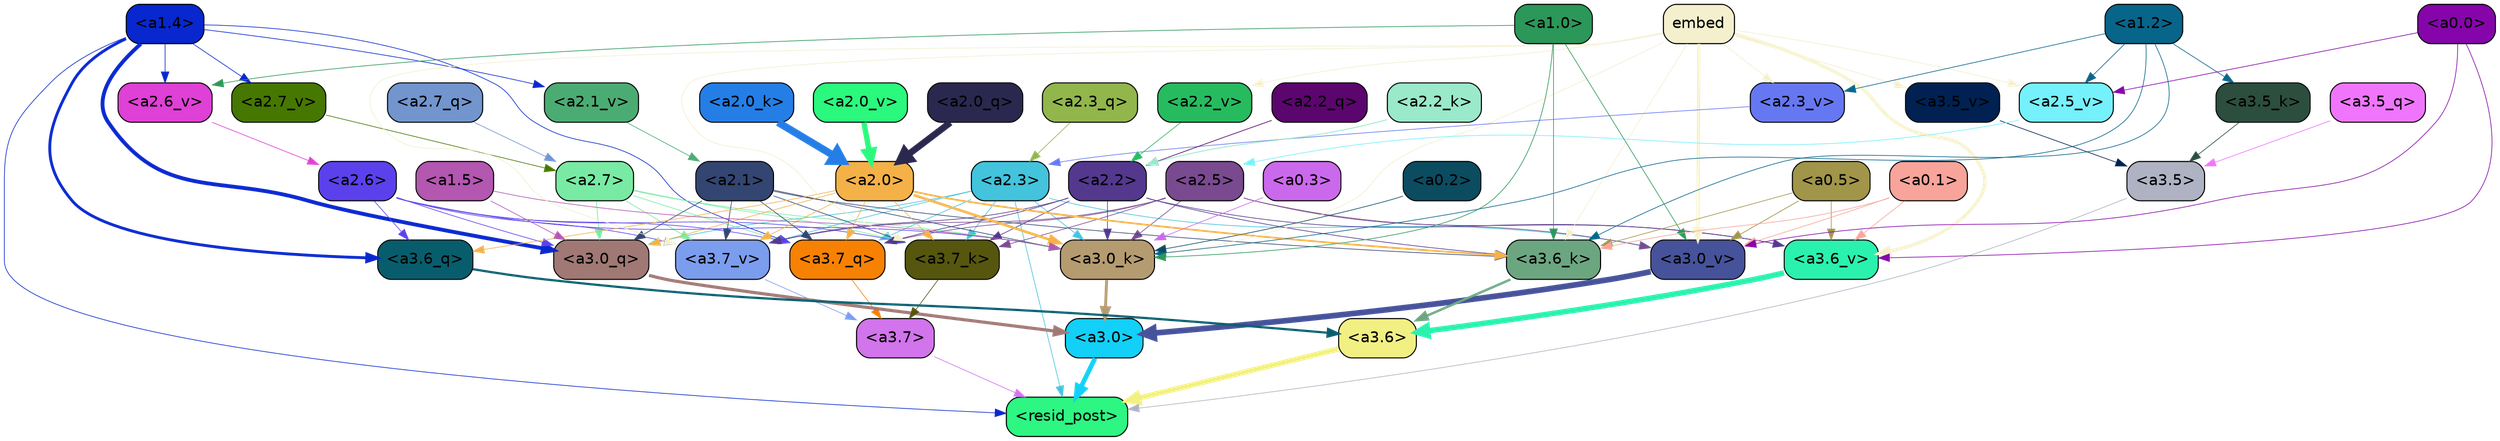 strict digraph "" {
	graph [bgcolor=transparent,
		layout=dot,
		overlap=false,
		splines=true
	];
	"<a3.7>"	[color=black,
		fillcolor="#d274eb",
		fontname=Helvetica,
		shape=box,
		style="filled, rounded"];
	"<resid_post>"	[color=black,
		fillcolor="#2df683",
		fontname=Helvetica,
		shape=box,
		style="filled, rounded"];
	"<a3.7>" -> "<resid_post>"	[color="#d274eb",
		penwidth=0.6];
	"<a3.6>"	[color=black,
		fillcolor="#f2f082",
		fontname=Helvetica,
		shape=box,
		style="filled, rounded"];
	"<a3.6>" -> "<resid_post>"	[color="#f2f082",
		penwidth=4.6696330308914185];
	"<a3.5>"	[color=black,
		fillcolor="#aeb2c2",
		fontname=Helvetica,
		shape=box,
		style="filled, rounded"];
	"<a3.5>" -> "<resid_post>"	[color="#aeb2c2",
		penwidth=0.6];
	"<a3.0>"	[color=black,
		fillcolor="#12d0f7",
		fontname=Helvetica,
		shape=box,
		style="filled, rounded"];
	"<a3.0>" -> "<resid_post>"	[color="#12d0f7",
		penwidth=4.282557368278503];
	"<a2.3>"	[color=black,
		fillcolor="#43c3dc",
		fontname=Helvetica,
		shape=box,
		style="filled, rounded"];
	"<a2.3>" -> "<resid_post>"	[color="#43c3dc",
		penwidth=0.6];
	"<a3.7_q>"	[color=black,
		fillcolor="#f78103",
		fontname=Helvetica,
		shape=box,
		style="filled, rounded"];
	"<a2.3>" -> "<a3.7_q>"	[color="#43c3dc",
		penwidth=0.6];
	"<a3.0_q>"	[color=black,
		fillcolor="#a07874",
		fontname=Helvetica,
		shape=box,
		style="filled, rounded"];
	"<a2.3>" -> "<a3.0_q>"	[color="#43c3dc",
		penwidth=0.6];
	"<a3.7_k>"	[color=black,
		fillcolor="#56560e",
		fontname=Helvetica,
		shape=box,
		style="filled, rounded"];
	"<a2.3>" -> "<a3.7_k>"	[color="#43c3dc",
		penwidth=0.6];
	"<a3.0_k>"	[color=black,
		fillcolor="#b59b70",
		fontname=Helvetica,
		shape=box,
		style="filled, rounded"];
	"<a2.3>" -> "<a3.0_k>"	[color="#43c3dc",
		penwidth=0.6];
	"<a3.7_v>"	[color=black,
		fillcolor="#7b9ded",
		fontname=Helvetica,
		shape=box,
		style="filled, rounded"];
	"<a2.3>" -> "<a3.7_v>"	[color="#43c3dc",
		penwidth=0.6];
	"<a3.0_v>"	[color=black,
		fillcolor="#46529a",
		fontname=Helvetica,
		shape=box,
		style="filled, rounded"];
	"<a2.3>" -> "<a3.0_v>"	[color="#43c3dc",
		penwidth=0.6];
	"<a1.4>"	[color=black,
		fillcolor="#0827ce",
		fontname=Helvetica,
		shape=box,
		style="filled, rounded"];
	"<a1.4>" -> "<resid_post>"	[color="#0827ce",
		penwidth=0.6];
	"<a1.4>" -> "<a3.7_q>"	[color="#0827ce",
		penwidth=0.6];
	"<a3.6_q>"	[color=black,
		fillcolor="#085d6d",
		fontname=Helvetica,
		shape=box,
		style="filled, rounded"];
	"<a1.4>" -> "<a3.6_q>"	[color="#0827ce",
		penwidth=2.6073555648326874];
	"<a1.4>" -> "<a3.0_q>"	[color="#0827ce",
		penwidth=3.4971605762839317];
	"<a2.7_v>"	[color=black,
		fillcolor="#467700",
		fontname=Helvetica,
		shape=box,
		style="filled, rounded"];
	"<a1.4>" -> "<a2.7_v>"	[color="#0827ce",
		penwidth=0.6];
	"<a2.6_v>"	[color=black,
		fillcolor="#df40d5",
		fontname=Helvetica,
		shape=box,
		style="filled, rounded"];
	"<a1.4>" -> "<a2.6_v>"	[color="#0827ce",
		penwidth=0.6];
	"<a2.1_v>"	[color=black,
		fillcolor="#4bac73",
		fontname=Helvetica,
		shape=box,
		style="filled, rounded"];
	"<a1.4>" -> "<a2.1_v>"	[color="#0827ce",
		penwidth=0.6];
	"<a3.7_q>" -> "<a3.7>"	[color="#f78103",
		penwidth=0.6];
	"<a3.6_q>" -> "<a3.6>"	[color="#085d6d",
		penwidth=2.03758105635643];
	"<a3.5_q>"	[color=black,
		fillcolor="#ef76fc",
		fontname=Helvetica,
		shape=box,
		style="filled, rounded"];
	"<a3.5_q>" -> "<a3.5>"	[color="#ef76fc",
		penwidth=0.6];
	"<a3.0_q>" -> "<a3.0>"	[color="#a07874",
		penwidth=2.8638100624084473];
	"<a3.7_k>" -> "<a3.7>"	[color="#56560e",
		penwidth=0.6];
	"<a3.6_k>"	[color=black,
		fillcolor="#6ca681",
		fontname=Helvetica,
		shape=box,
		style="filled, rounded"];
	"<a3.6_k>" -> "<a3.6>"	[color="#6ca681",
		penwidth=2.174198240041733];
	"<a3.5_k>"	[color=black,
		fillcolor="#2c4e3f",
		fontname=Helvetica,
		shape=box,
		style="filled, rounded"];
	"<a3.5_k>" -> "<a3.5>"	[color="#2c4e3f",
		penwidth=0.6];
	"<a3.0_k>" -> "<a3.0>"	[color="#b59b70",
		penwidth=2.6274144649505615];
	"<a3.7_v>" -> "<a3.7>"	[color="#7b9ded",
		penwidth=0.6];
	"<a3.6_v>"	[color=black,
		fillcolor="#2af1ae",
		fontname=Helvetica,
		shape=box,
		style="filled, rounded"];
	"<a3.6_v>" -> "<a3.6>"	[color="#2af1ae",
		penwidth=5.002329230308533];
	"<a3.5_v>"	[color=black,
		fillcolor="#002152",
		fontname=Helvetica,
		shape=box,
		style="filled, rounded"];
	"<a3.5_v>" -> "<a3.5>"	[color="#002152",
		penwidth=0.6];
	"<a3.0_v>" -> "<a3.0>"	[color="#46529a",
		penwidth=5.188832879066467];
	"<a2.7>"	[color=black,
		fillcolor="#79eaa4",
		fontname=Helvetica,
		shape=box,
		style="filled, rounded"];
	"<a2.7>" -> "<a3.7_q>"	[color="#79eaa4",
		penwidth=0.6];
	"<a2.7>" -> "<a3.0_q>"	[color="#79eaa4",
		penwidth=0.6];
	"<a2.7>" -> "<a3.7_k>"	[color="#79eaa4",
		penwidth=0.6];
	"<a2.7>" -> "<a3.0_k>"	[color="#79eaa4",
		penwidth=0.6];
	"<a2.7>" -> "<a3.7_v>"	[color="#79eaa4",
		penwidth=0.6];
	"<a2.6>"	[color=black,
		fillcolor="#5b41eb",
		fontname=Helvetica,
		shape=box,
		style="filled, rounded"];
	"<a2.6>" -> "<a3.7_q>"	[color="#5b41eb",
		penwidth=0.6];
	"<a2.6>" -> "<a3.6_q>"	[color="#5b41eb",
		penwidth=0.6];
	"<a2.6>" -> "<a3.0_q>"	[color="#5b41eb",
		penwidth=0.6];
	"<a2.6>" -> "<a3.7_k>"	[color="#5b41eb",
		penwidth=0.6];
	"<a2.6>" -> "<a3.0_k>"	[color="#5b41eb",
		penwidth=0.6];
	"<a2.6>" -> "<a3.7_v>"	[color="#5b41eb",
		penwidth=0.6];
	"<a2.5>"	[color=black,
		fillcolor="#794a8f",
		fontname=Helvetica,
		shape=box,
		style="filled, rounded"];
	"<a2.5>" -> "<a3.7_q>"	[color="#794a8f",
		penwidth=0.6];
	"<a2.5>" -> "<a3.7_k>"	[color="#794a8f",
		penwidth=0.6];
	"<a2.5>" -> "<a3.0_k>"	[color="#794a8f",
		penwidth=0.6];
	"<a2.5>" -> "<a3.7_v>"	[color="#794a8f",
		penwidth=0.6];
	"<a2.5>" -> "<a3.6_v>"	[color="#794a8f",
		penwidth=0.6];
	"<a2.5>" -> "<a3.0_v>"	[color="#794a8f",
		penwidth=0.6];
	"<a2.2>"	[color=black,
		fillcolor="#53388e",
		fontname=Helvetica,
		shape=box,
		style="filled, rounded"];
	"<a2.2>" -> "<a3.7_q>"	[color="#53388e",
		penwidth=0.6];
	"<a2.2>" -> "<a3.7_k>"	[color="#53388e",
		penwidth=0.6];
	"<a2.2>" -> "<a3.6_k>"	[color="#53388e",
		penwidth=0.6];
	"<a2.2>" -> "<a3.0_k>"	[color="#53388e",
		penwidth=0.6];
	"<a2.2>" -> "<a3.7_v>"	[color="#53388e",
		penwidth=0.6];
	"<a2.2>" -> "<a3.6_v>"	[color="#53388e",
		penwidth=0.6];
	"<a2.1>"	[color=black,
		fillcolor="#334571",
		fontname=Helvetica,
		shape=box,
		style="filled, rounded"];
	"<a2.1>" -> "<a3.7_q>"	[color="#334571",
		penwidth=0.6];
	"<a2.1>" -> "<a3.0_q>"	[color="#334571",
		penwidth=0.6];
	"<a2.1>" -> "<a3.7_k>"	[color="#334571",
		penwidth=0.6];
	"<a2.1>" -> "<a3.6_k>"	[color="#334571",
		penwidth=0.6];
	"<a2.1>" -> "<a3.0_k>"	[color="#334571",
		penwidth=0.6];
	"<a2.1>" -> "<a3.7_v>"	[color="#334571",
		penwidth=0.6];
	"<a2.0>"	[color=black,
		fillcolor="#f4b148",
		fontname=Helvetica,
		shape=box,
		style="filled, rounded"];
	"<a2.0>" -> "<a3.7_q>"	[color="#f4b148",
		penwidth=0.6];
	"<a2.0>" -> "<a3.6_q>"	[color="#f4b148",
		penwidth=0.6];
	"<a2.0>" -> "<a3.0_q>"	[color="#f4b148",
		penwidth=0.6];
	"<a2.0>" -> "<a3.7_k>"	[color="#f4b148",
		penwidth=0.6];
	"<a2.0>" -> "<a3.6_k>"	[color="#f4b148",
		penwidth=1.5568191409111023];
	"<a2.0>" -> "<a3.0_k>"	[color="#f4b148",
		penwidth=2.270527422428131];
	"<a2.0>" -> "<a3.7_v>"	[color="#f4b148",
		penwidth=0.6];
	"<a1.5>"	[color=black,
		fillcolor="#b357b0",
		fontname=Helvetica,
		shape=box,
		style="filled, rounded"];
	"<a1.5>" -> "<a3.0_q>"	[color="#b357b0",
		penwidth=0.6];
	"<a1.5>" -> "<a3.0_k>"	[color="#b357b0",
		penwidth=0.6];
	embed	[color=black,
		fillcolor="#f4f0ce",
		fontname=Helvetica,
		shape=box,
		style="filled, rounded"];
	embed -> "<a3.7_k>"	[color="#f4f0ce",
		penwidth=0.6];
	embed -> "<a3.6_k>"	[color="#f4f0ce",
		penwidth=0.6];
	embed -> "<a3.0_k>"	[color="#f4f0ce",
		penwidth=0.6];
	embed -> "<a3.7_v>"	[color="#f4f0ce",
		penwidth=0.6];
	embed -> "<a3.6_v>"	[color="#f4f0ce",
		penwidth=2.9588699340820312];
	embed -> "<a3.5_v>"	[color="#f4f0ce",
		penwidth=0.6];
	embed -> "<a3.0_v>"	[color="#f4f0ce",
		penwidth=2.8686431646347046];
	"<a2.5_v>"	[color=black,
		fillcolor="#75f1fb",
		fontname=Helvetica,
		shape=box,
		style="filled, rounded"];
	embed -> "<a2.5_v>"	[color="#f4f0ce",
		penwidth=0.6];
	"<a2.3_v>"	[color=black,
		fillcolor="#6678f1",
		fontname=Helvetica,
		shape=box,
		style="filled, rounded"];
	embed -> "<a2.3_v>"	[color="#f4f0ce",
		penwidth=0.6];
	"<a2.2_v>"	[color=black,
		fillcolor="#27bb5f",
		fontname=Helvetica,
		shape=box,
		style="filled, rounded"];
	embed -> "<a2.2_v>"	[color="#f4f0ce",
		penwidth=0.6];
	"<a1.2>"	[color=black,
		fillcolor="#07658a",
		fontname=Helvetica,
		shape=box,
		style="filled, rounded"];
	"<a1.2>" -> "<a3.6_k>"	[color="#07658a",
		penwidth=0.6];
	"<a1.2>" -> "<a3.5_k>"	[color="#07658a",
		penwidth=0.6];
	"<a1.2>" -> "<a3.0_k>"	[color="#07658a",
		penwidth=0.6];
	"<a1.2>" -> "<a2.5_v>"	[color="#07658a",
		penwidth=0.6];
	"<a1.2>" -> "<a2.3_v>"	[color="#07658a",
		penwidth=0.6];
	"<a1.0>"	[color=black,
		fillcolor="#2b9759",
		fontname=Helvetica,
		shape=box,
		style="filled, rounded"];
	"<a1.0>" -> "<a3.6_k>"	[color="#2b9759",
		penwidth=0.6];
	"<a1.0>" -> "<a3.0_k>"	[color="#2b9759",
		penwidth=0.6];
	"<a1.0>" -> "<a3.0_v>"	[color="#2b9759",
		penwidth=0.6];
	"<a1.0>" -> "<a2.6_v>"	[color="#2b9759",
		penwidth=0.6];
	"<a0.5>"	[color=black,
		fillcolor="#a1954a",
		fontname=Helvetica,
		shape=box,
		style="filled, rounded"];
	"<a0.5>" -> "<a3.6_k>"	[color="#a1954a",
		penwidth=0.6];
	"<a0.5>" -> "<a3.6_v>"	[color="#a1954a",
		penwidth=0.6];
	"<a0.5>" -> "<a3.0_v>"	[color="#a1954a",
		penwidth=0.6421224474906921];
	"<a0.1>"	[color=black,
		fillcolor="#f8a49b",
		fontname=Helvetica,
		shape=box,
		style="filled, rounded"];
	"<a0.1>" -> "<a3.6_k>"	[color="#f8a49b",
		penwidth=0.6];
	"<a0.1>" -> "<a3.6_v>"	[color="#f8a49b",
		penwidth=0.6];
	"<a0.1>" -> "<a3.0_v>"	[color="#f8a49b",
		penwidth=0.6];
	"<a0.3>"	[color=black,
		fillcolor="#cb69ec",
		fontname=Helvetica,
		shape=box,
		style="filled, rounded"];
	"<a0.3>" -> "<a3.0_k>"	[color="#cb69ec",
		penwidth=0.6];
	"<a0.2>"	[color=black,
		fillcolor="#0c4c60",
		fontname=Helvetica,
		shape=box,
		style="filled, rounded"];
	"<a0.2>" -> "<a3.0_k>"	[color="#0c4c60",
		penwidth=0.6];
	"<a0.0>"	[color=black,
		fillcolor="#8605aa",
		fontname=Helvetica,
		shape=box,
		style="filled, rounded"];
	"<a0.0>" -> "<a3.6_v>"	[color="#8605aa",
		penwidth=0.6];
	"<a0.0>" -> "<a3.0_v>"	[color="#8605aa",
		penwidth=0.6];
	"<a0.0>" -> "<a2.5_v>"	[color="#8605aa",
		penwidth=0.6];
	"<a2.7_q>"	[color=black,
		fillcolor="#7295ce",
		fontname=Helvetica,
		shape=box,
		style="filled, rounded"];
	"<a2.7_q>" -> "<a2.7>"	[color="#7295ce",
		penwidth=0.6];
	"<a2.3_q>"	[color=black,
		fillcolor="#92b64c",
		fontname=Helvetica,
		shape=box,
		style="filled, rounded"];
	"<a2.3_q>" -> "<a2.3>"	[color="#92b64c",
		penwidth=0.6];
	"<a2.2_q>"	[color=black,
		fillcolor="#5b056e",
		fontname=Helvetica,
		shape=box,
		style="filled, rounded"];
	"<a2.2_q>" -> "<a2.2>"	[color="#5b056e",
		penwidth=0.6340763568878174];
	"<a2.0_q>"	[color=black,
		fillcolor="#2a284e",
		fontname=Helvetica,
		shape=box,
		style="filled, rounded"];
	"<a2.0_q>" -> "<a2.0>"	[color="#2a284e",
		penwidth=6.0160088539123535];
	"<a2.2_k>"	[color=black,
		fillcolor="#9ae9ca",
		fontname=Helvetica,
		shape=box,
		style="filled, rounded"];
	"<a2.2_k>" -> "<a2.2>"	[color="#9ae9ca",
		penwidth=0.7764816284179688];
	"<a2.0_k>"	[color=black,
		fillcolor="#247ee6",
		fontname=Helvetica,
		shape=box,
		style="filled, rounded"];
	"<a2.0_k>" -> "<a2.0>"	[color="#247ee6",
		penwidth=6.773025274276733];
	"<a2.7_v>" -> "<a2.7>"	[color="#467700",
		penwidth=0.6];
	"<a2.6_v>" -> "<a2.6>"	[color="#df40d5",
		penwidth=0.6];
	"<a2.5_v>" -> "<a2.5>"	[color="#75f1fb",
		penwidth=0.6];
	"<a2.3_v>" -> "<a2.3>"	[color="#6678f1",
		penwidth=0.6];
	"<a2.2_v>" -> "<a2.2>"	[color="#27bb5f",
		penwidth=0.6];
	"<a2.1_v>" -> "<a2.1>"	[color="#4bac73",
		penwidth=0.6];
	"<a2.0_v>"	[color=black,
		fillcolor="#2af97d",
		fontname=Helvetica,
		shape=box,
		style="filled, rounded"];
	"<a2.0_v>" -> "<a2.0>"	[color="#2af97d",
		penwidth=4.906715989112854];
}
